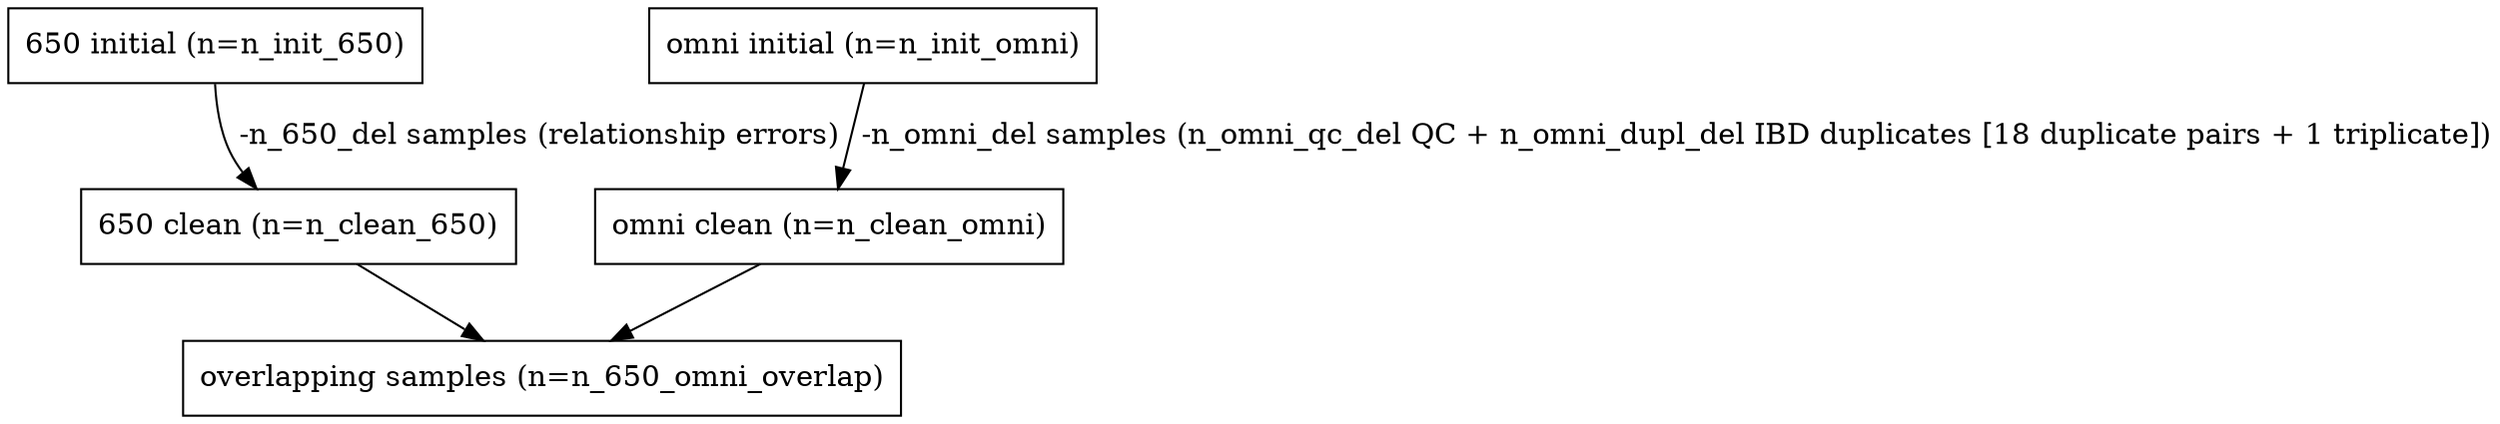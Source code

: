 #!dot
digraph {
    INIT_SIX [label="650 initial (n=n_init_650)", shape=box]
    INIT_OMNI [label="omni initial (n=n_init_omni)", shape=box]
    CLEAN_SIX [label="650 clean (n=n_clean_650)", shape=box]
    CLEAN_OMNI [label="omni clean (n=n_clean_omni)", shape=box]
    OVERLAP [label="overlapping samples (n=n_650_omni_overlap)", shape=box]

    INIT_SIX->CLEAN_SIX [label=" -n_650_del samples (relationship errors)"];
    INIT_OMNI->CLEAN_OMNI [label=" -n_omni_del samples (n_omni_qc_del QC + n_omni_dupl_del IBD duplicates [18 duplicate pairs + 1 triplicate])"];
    CLEAN_SIX->OVERLAP;
    CLEAN_OMNI->OVERLAP;
}

